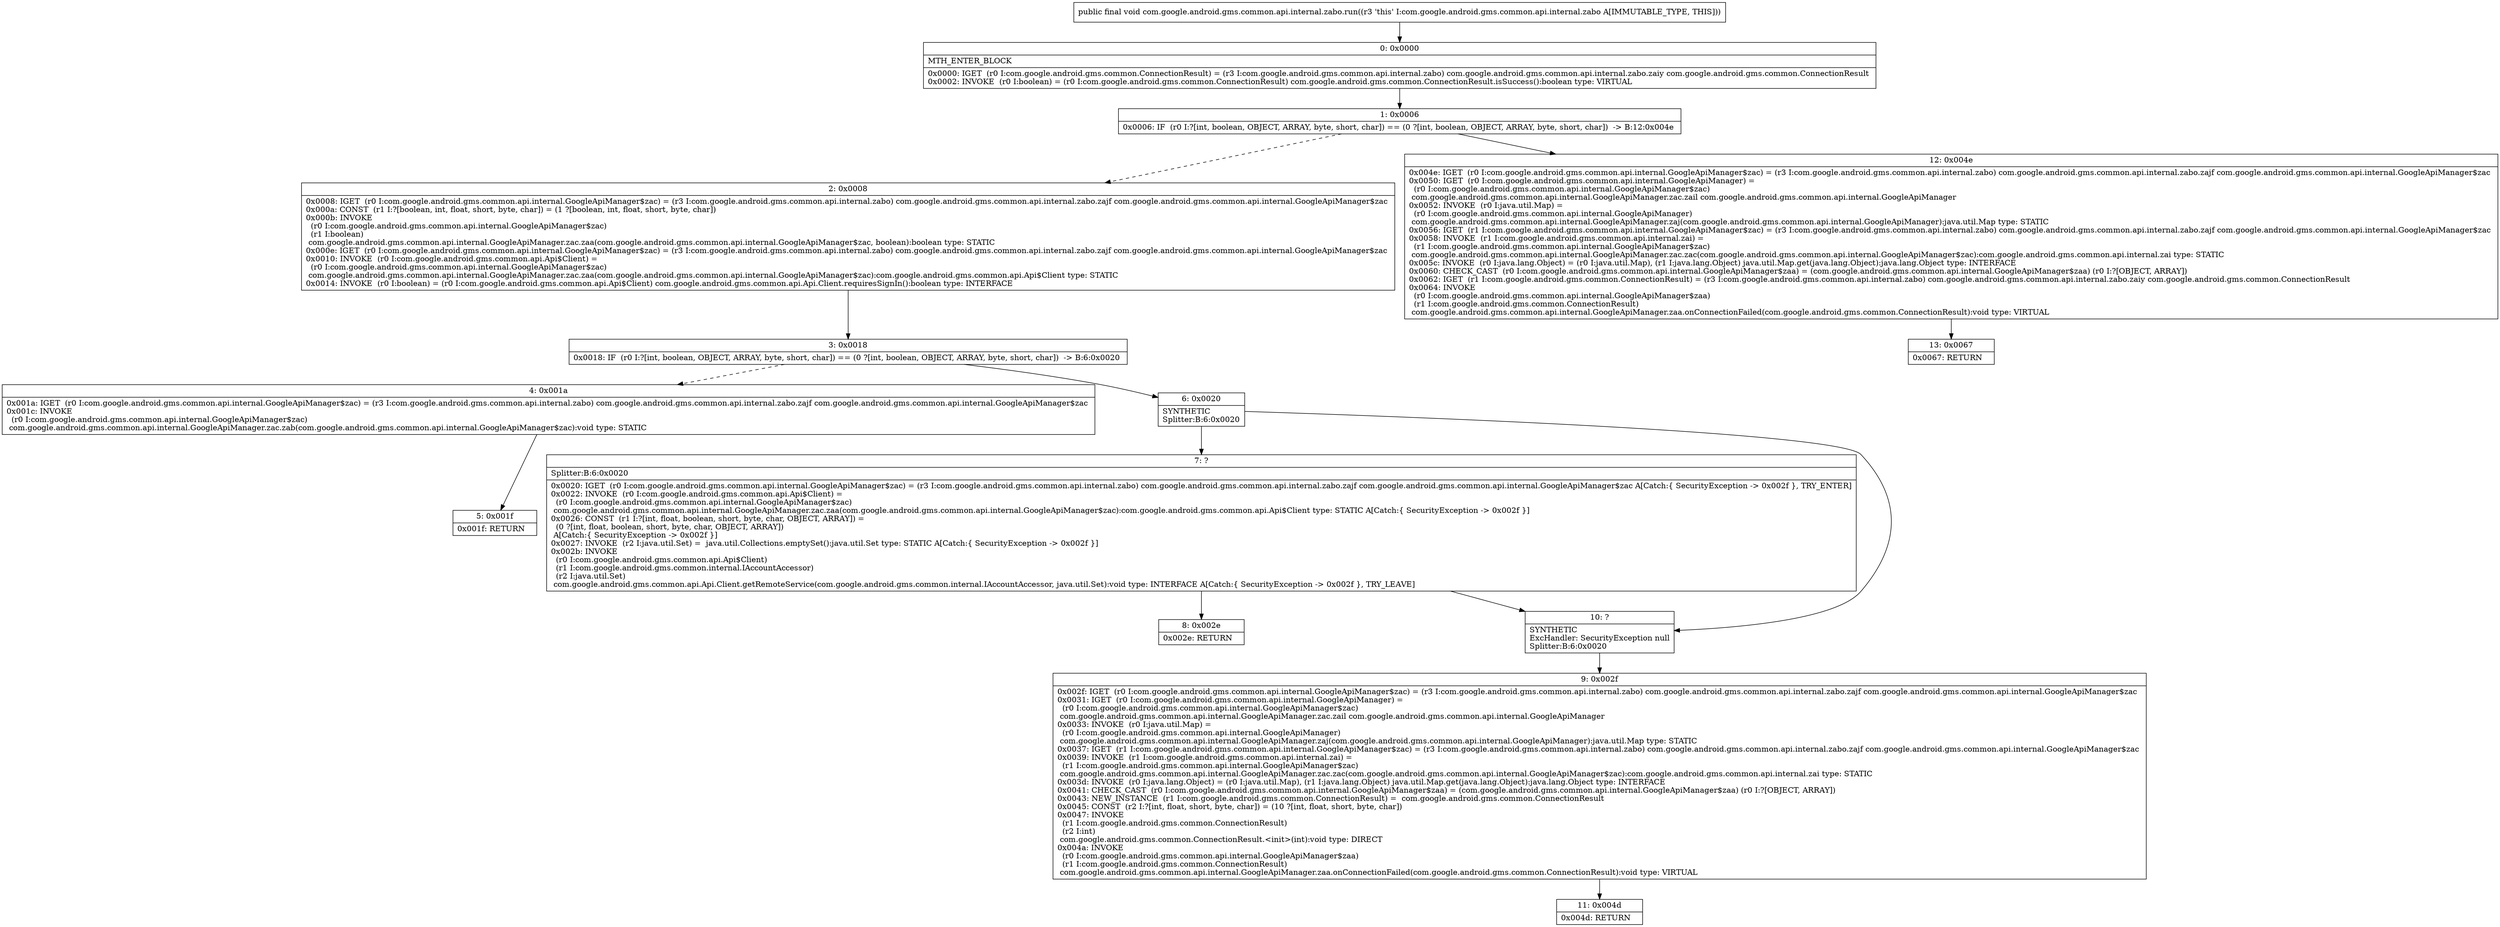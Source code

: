 digraph "CFG forcom.google.android.gms.common.api.internal.zabo.run()V" {
Node_0 [shape=record,label="{0\:\ 0x0000|MTH_ENTER_BLOCK\l|0x0000: IGET  (r0 I:com.google.android.gms.common.ConnectionResult) = (r3 I:com.google.android.gms.common.api.internal.zabo) com.google.android.gms.common.api.internal.zabo.zaiy com.google.android.gms.common.ConnectionResult \l0x0002: INVOKE  (r0 I:boolean) = (r0 I:com.google.android.gms.common.ConnectionResult) com.google.android.gms.common.ConnectionResult.isSuccess():boolean type: VIRTUAL \l}"];
Node_1 [shape=record,label="{1\:\ 0x0006|0x0006: IF  (r0 I:?[int, boolean, OBJECT, ARRAY, byte, short, char]) == (0 ?[int, boolean, OBJECT, ARRAY, byte, short, char])  \-\> B:12:0x004e \l}"];
Node_2 [shape=record,label="{2\:\ 0x0008|0x0008: IGET  (r0 I:com.google.android.gms.common.api.internal.GoogleApiManager$zac) = (r3 I:com.google.android.gms.common.api.internal.zabo) com.google.android.gms.common.api.internal.zabo.zajf com.google.android.gms.common.api.internal.GoogleApiManager$zac \l0x000a: CONST  (r1 I:?[boolean, int, float, short, byte, char]) = (1 ?[boolean, int, float, short, byte, char]) \l0x000b: INVOKE  \l  (r0 I:com.google.android.gms.common.api.internal.GoogleApiManager$zac)\l  (r1 I:boolean)\l com.google.android.gms.common.api.internal.GoogleApiManager.zac.zaa(com.google.android.gms.common.api.internal.GoogleApiManager$zac, boolean):boolean type: STATIC \l0x000e: IGET  (r0 I:com.google.android.gms.common.api.internal.GoogleApiManager$zac) = (r3 I:com.google.android.gms.common.api.internal.zabo) com.google.android.gms.common.api.internal.zabo.zajf com.google.android.gms.common.api.internal.GoogleApiManager$zac \l0x0010: INVOKE  (r0 I:com.google.android.gms.common.api.Api$Client) = \l  (r0 I:com.google.android.gms.common.api.internal.GoogleApiManager$zac)\l com.google.android.gms.common.api.internal.GoogleApiManager.zac.zaa(com.google.android.gms.common.api.internal.GoogleApiManager$zac):com.google.android.gms.common.api.Api$Client type: STATIC \l0x0014: INVOKE  (r0 I:boolean) = (r0 I:com.google.android.gms.common.api.Api$Client) com.google.android.gms.common.api.Api.Client.requiresSignIn():boolean type: INTERFACE \l}"];
Node_3 [shape=record,label="{3\:\ 0x0018|0x0018: IF  (r0 I:?[int, boolean, OBJECT, ARRAY, byte, short, char]) == (0 ?[int, boolean, OBJECT, ARRAY, byte, short, char])  \-\> B:6:0x0020 \l}"];
Node_4 [shape=record,label="{4\:\ 0x001a|0x001a: IGET  (r0 I:com.google.android.gms.common.api.internal.GoogleApiManager$zac) = (r3 I:com.google.android.gms.common.api.internal.zabo) com.google.android.gms.common.api.internal.zabo.zajf com.google.android.gms.common.api.internal.GoogleApiManager$zac \l0x001c: INVOKE  \l  (r0 I:com.google.android.gms.common.api.internal.GoogleApiManager$zac)\l com.google.android.gms.common.api.internal.GoogleApiManager.zac.zab(com.google.android.gms.common.api.internal.GoogleApiManager$zac):void type: STATIC \l}"];
Node_5 [shape=record,label="{5\:\ 0x001f|0x001f: RETURN   \l}"];
Node_6 [shape=record,label="{6\:\ 0x0020|SYNTHETIC\lSplitter:B:6:0x0020\l}"];
Node_7 [shape=record,label="{7\:\ ?|Splitter:B:6:0x0020\l|0x0020: IGET  (r0 I:com.google.android.gms.common.api.internal.GoogleApiManager$zac) = (r3 I:com.google.android.gms.common.api.internal.zabo) com.google.android.gms.common.api.internal.zabo.zajf com.google.android.gms.common.api.internal.GoogleApiManager$zac A[Catch:\{ SecurityException \-\> 0x002f \}, TRY_ENTER]\l0x0022: INVOKE  (r0 I:com.google.android.gms.common.api.Api$Client) = \l  (r0 I:com.google.android.gms.common.api.internal.GoogleApiManager$zac)\l com.google.android.gms.common.api.internal.GoogleApiManager.zac.zaa(com.google.android.gms.common.api.internal.GoogleApiManager$zac):com.google.android.gms.common.api.Api$Client type: STATIC A[Catch:\{ SecurityException \-\> 0x002f \}]\l0x0026: CONST  (r1 I:?[int, float, boolean, short, byte, char, OBJECT, ARRAY]) = \l  (0 ?[int, float, boolean, short, byte, char, OBJECT, ARRAY])\l A[Catch:\{ SecurityException \-\> 0x002f \}]\l0x0027: INVOKE  (r2 I:java.util.Set) =  java.util.Collections.emptySet():java.util.Set type: STATIC A[Catch:\{ SecurityException \-\> 0x002f \}]\l0x002b: INVOKE  \l  (r0 I:com.google.android.gms.common.api.Api$Client)\l  (r1 I:com.google.android.gms.common.internal.IAccountAccessor)\l  (r2 I:java.util.Set)\l com.google.android.gms.common.api.Api.Client.getRemoteService(com.google.android.gms.common.internal.IAccountAccessor, java.util.Set):void type: INTERFACE A[Catch:\{ SecurityException \-\> 0x002f \}, TRY_LEAVE]\l}"];
Node_8 [shape=record,label="{8\:\ 0x002e|0x002e: RETURN   \l}"];
Node_9 [shape=record,label="{9\:\ 0x002f|0x002f: IGET  (r0 I:com.google.android.gms.common.api.internal.GoogleApiManager$zac) = (r3 I:com.google.android.gms.common.api.internal.zabo) com.google.android.gms.common.api.internal.zabo.zajf com.google.android.gms.common.api.internal.GoogleApiManager$zac \l0x0031: IGET  (r0 I:com.google.android.gms.common.api.internal.GoogleApiManager) = \l  (r0 I:com.google.android.gms.common.api.internal.GoogleApiManager$zac)\l com.google.android.gms.common.api.internal.GoogleApiManager.zac.zail com.google.android.gms.common.api.internal.GoogleApiManager \l0x0033: INVOKE  (r0 I:java.util.Map) = \l  (r0 I:com.google.android.gms.common.api.internal.GoogleApiManager)\l com.google.android.gms.common.api.internal.GoogleApiManager.zaj(com.google.android.gms.common.api.internal.GoogleApiManager):java.util.Map type: STATIC \l0x0037: IGET  (r1 I:com.google.android.gms.common.api.internal.GoogleApiManager$zac) = (r3 I:com.google.android.gms.common.api.internal.zabo) com.google.android.gms.common.api.internal.zabo.zajf com.google.android.gms.common.api.internal.GoogleApiManager$zac \l0x0039: INVOKE  (r1 I:com.google.android.gms.common.api.internal.zai) = \l  (r1 I:com.google.android.gms.common.api.internal.GoogleApiManager$zac)\l com.google.android.gms.common.api.internal.GoogleApiManager.zac.zac(com.google.android.gms.common.api.internal.GoogleApiManager$zac):com.google.android.gms.common.api.internal.zai type: STATIC \l0x003d: INVOKE  (r0 I:java.lang.Object) = (r0 I:java.util.Map), (r1 I:java.lang.Object) java.util.Map.get(java.lang.Object):java.lang.Object type: INTERFACE \l0x0041: CHECK_CAST  (r0 I:com.google.android.gms.common.api.internal.GoogleApiManager$zaa) = (com.google.android.gms.common.api.internal.GoogleApiManager$zaa) (r0 I:?[OBJECT, ARRAY]) \l0x0043: NEW_INSTANCE  (r1 I:com.google.android.gms.common.ConnectionResult) =  com.google.android.gms.common.ConnectionResult \l0x0045: CONST  (r2 I:?[int, float, short, byte, char]) = (10 ?[int, float, short, byte, char]) \l0x0047: INVOKE  \l  (r1 I:com.google.android.gms.common.ConnectionResult)\l  (r2 I:int)\l com.google.android.gms.common.ConnectionResult.\<init\>(int):void type: DIRECT \l0x004a: INVOKE  \l  (r0 I:com.google.android.gms.common.api.internal.GoogleApiManager$zaa)\l  (r1 I:com.google.android.gms.common.ConnectionResult)\l com.google.android.gms.common.api.internal.GoogleApiManager.zaa.onConnectionFailed(com.google.android.gms.common.ConnectionResult):void type: VIRTUAL \l}"];
Node_10 [shape=record,label="{10\:\ ?|SYNTHETIC\lExcHandler: SecurityException null\lSplitter:B:6:0x0020\l}"];
Node_11 [shape=record,label="{11\:\ 0x004d|0x004d: RETURN   \l}"];
Node_12 [shape=record,label="{12\:\ 0x004e|0x004e: IGET  (r0 I:com.google.android.gms.common.api.internal.GoogleApiManager$zac) = (r3 I:com.google.android.gms.common.api.internal.zabo) com.google.android.gms.common.api.internal.zabo.zajf com.google.android.gms.common.api.internal.GoogleApiManager$zac \l0x0050: IGET  (r0 I:com.google.android.gms.common.api.internal.GoogleApiManager) = \l  (r0 I:com.google.android.gms.common.api.internal.GoogleApiManager$zac)\l com.google.android.gms.common.api.internal.GoogleApiManager.zac.zail com.google.android.gms.common.api.internal.GoogleApiManager \l0x0052: INVOKE  (r0 I:java.util.Map) = \l  (r0 I:com.google.android.gms.common.api.internal.GoogleApiManager)\l com.google.android.gms.common.api.internal.GoogleApiManager.zaj(com.google.android.gms.common.api.internal.GoogleApiManager):java.util.Map type: STATIC \l0x0056: IGET  (r1 I:com.google.android.gms.common.api.internal.GoogleApiManager$zac) = (r3 I:com.google.android.gms.common.api.internal.zabo) com.google.android.gms.common.api.internal.zabo.zajf com.google.android.gms.common.api.internal.GoogleApiManager$zac \l0x0058: INVOKE  (r1 I:com.google.android.gms.common.api.internal.zai) = \l  (r1 I:com.google.android.gms.common.api.internal.GoogleApiManager$zac)\l com.google.android.gms.common.api.internal.GoogleApiManager.zac.zac(com.google.android.gms.common.api.internal.GoogleApiManager$zac):com.google.android.gms.common.api.internal.zai type: STATIC \l0x005c: INVOKE  (r0 I:java.lang.Object) = (r0 I:java.util.Map), (r1 I:java.lang.Object) java.util.Map.get(java.lang.Object):java.lang.Object type: INTERFACE \l0x0060: CHECK_CAST  (r0 I:com.google.android.gms.common.api.internal.GoogleApiManager$zaa) = (com.google.android.gms.common.api.internal.GoogleApiManager$zaa) (r0 I:?[OBJECT, ARRAY]) \l0x0062: IGET  (r1 I:com.google.android.gms.common.ConnectionResult) = (r3 I:com.google.android.gms.common.api.internal.zabo) com.google.android.gms.common.api.internal.zabo.zaiy com.google.android.gms.common.ConnectionResult \l0x0064: INVOKE  \l  (r0 I:com.google.android.gms.common.api.internal.GoogleApiManager$zaa)\l  (r1 I:com.google.android.gms.common.ConnectionResult)\l com.google.android.gms.common.api.internal.GoogleApiManager.zaa.onConnectionFailed(com.google.android.gms.common.ConnectionResult):void type: VIRTUAL \l}"];
Node_13 [shape=record,label="{13\:\ 0x0067|0x0067: RETURN   \l}"];
MethodNode[shape=record,label="{public final void com.google.android.gms.common.api.internal.zabo.run((r3 'this' I:com.google.android.gms.common.api.internal.zabo A[IMMUTABLE_TYPE, THIS])) }"];
MethodNode -> Node_0;
Node_0 -> Node_1;
Node_1 -> Node_2[style=dashed];
Node_1 -> Node_12;
Node_2 -> Node_3;
Node_3 -> Node_4[style=dashed];
Node_3 -> Node_6;
Node_4 -> Node_5;
Node_6 -> Node_7;
Node_6 -> Node_10;
Node_7 -> Node_8;
Node_7 -> Node_10;
Node_9 -> Node_11;
Node_10 -> Node_9;
Node_12 -> Node_13;
}

